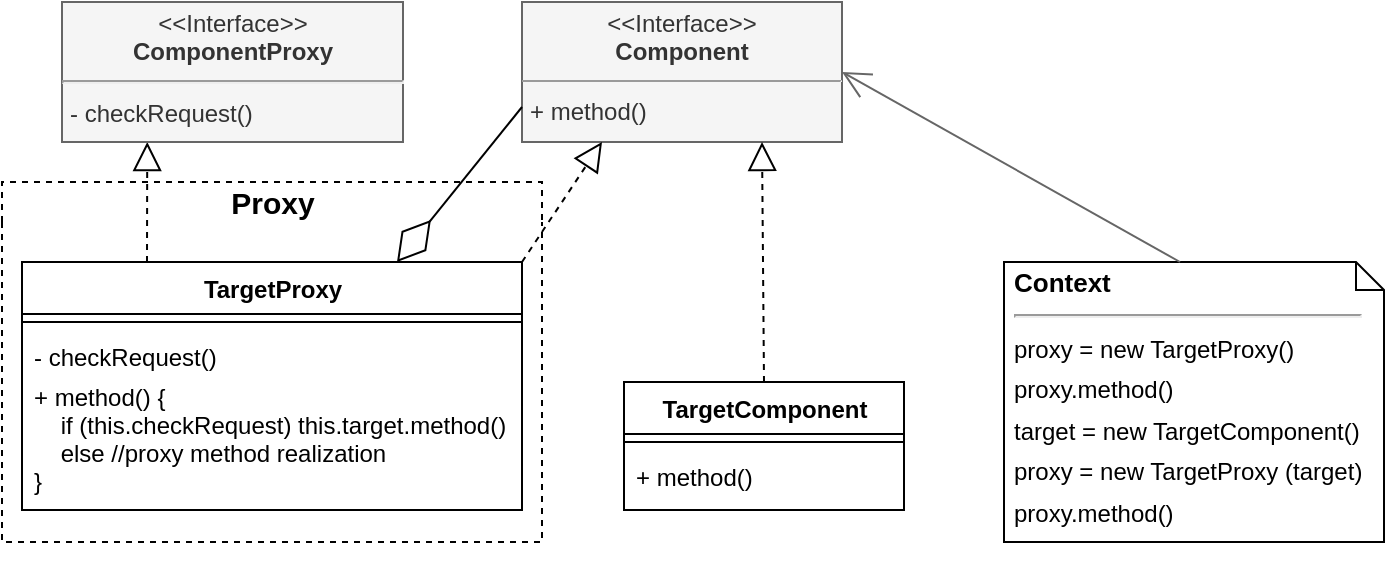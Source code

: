 <mxfile version="13.7.8" type="device"><diagram id="Mc02vGGFIfTnQQPVN4OX" name="Страница 1"><mxGraphModel dx="905" dy="672" grid="0" gridSize="10" guides="1" tooltips="1" connect="1" arrows="1" fold="1" page="0" pageScale="1" pageWidth="827" pageHeight="1169" math="0" shadow="0"><root><mxCell id="0"/><mxCell id="1" parent="0"/><mxCell id="oZI8sNnL-pfkXHT647tD-39" value="&lt;p style=&quot;margin: 4px 0px 0px ; text-align: center ; line-height: 120%&quot;&gt;&lt;span&gt;&amp;lt;&amp;lt;Interface&amp;gt;&amp;gt;&lt;/span&gt;&lt;br&gt;&lt;b&gt;Component&lt;/b&gt;&lt;/p&gt;&lt;hr size=&quot;1&quot;&gt;&lt;p style=&quot;margin: 0px 0px 0px 4px ; line-height: 160%&quot;&gt;+ method()&lt;/p&gt;" style="verticalAlign=top;align=left;overflow=fill;fontSize=12;fontFamily=Helvetica;html=1;rounded=0;shadow=0;glass=0;comic=0;labelBackgroundColor=none;labelBorderColor=none;imageAspect=1;noLabel=0;portConstraintRotation=0;snapToPoint=0;container=1;dropTarget=1;collapsible=0;autosize=0;spacingLeft=0;spacingRight=0;fontStyle=0;fillColor=#f5f5f5;strokeColor=#666666;fontColor=#333333;" parent="1" vertex="1"><mxGeometry x="329" y="20" width="160" height="70" as="geometry"/></mxCell><mxCell id="oZI8sNnL-pfkXHT647tD-40" value="" style="endArrow=block;dashed=1;endFill=0;endSize=12;html=1;exitX=0.5;exitY=0;exitDx=0;exitDy=0;entryX=0.75;entryY=1;entryDx=0;entryDy=0;" parent="1" source="oZI8sNnL-pfkXHT647tD-55" target="oZI8sNnL-pfkXHT647tD-39" edge="1"><mxGeometry width="160" relative="1" as="geometry"><mxPoint x="362" y="-884" as="sourcePoint"/><mxPoint x="410" y="-120" as="targetPoint"/></mxGeometry></mxCell><mxCell id="oZI8sNnL-pfkXHT647tD-41" value="" style="endArrow=diamondThin;endFill=0;endSize=24;html=1;exitX=0;exitY=0.75;exitDx=0;exitDy=0;entryX=0.75;entryY=0;entryDx=0;entryDy=0;" parent="1" source="oZI8sNnL-pfkXHT647tD-39" target="oZI8sNnL-pfkXHT647tD-43" edge="1"><mxGeometry width="160" relative="1" as="geometry"><mxPoint x="572" y="-785" as="sourcePoint"/><mxPoint x="381" y="125.0" as="targetPoint"/></mxGeometry></mxCell><mxCell id="oZI8sNnL-pfkXHT647tD-42" value="Proxy" style="swimlane;html=1;horizontal=1;startSize=20;fillColor=none;strokeColor=#000000;rounded=0;comic=0;fontSize=15;dashed=1;swimlaneLine=0;shadow=0;glass=0;perimeterSpacing=0;collapsible=0;" parent="1" vertex="1"><mxGeometry x="69" y="110" width="270" height="180" as="geometry"><mxRectangle x="140" y="100" width="100" height="20" as="alternateBounds"/></mxGeometry></mxCell><mxCell id="oZI8sNnL-pfkXHT647tD-43" value="TargetProxy" style="swimlane;fontStyle=1;align=center;verticalAlign=top;childLayout=stackLayout;horizontal=1;startSize=26;horizontalStack=0;resizeParent=1;resizeParentMax=0;resizeLast=0;collapsible=0;marginBottom=0;rounded=0;shadow=0;glass=0;comic=0;strokeWidth=1;fontSize=12;labelBackgroundColor=none;fillColor=#ffffff;html=1;" parent="oZI8sNnL-pfkXHT647tD-42" vertex="1"><mxGeometry x="10" y="40" width="250" height="124" as="geometry"/></mxCell><mxCell id="oZI8sNnL-pfkXHT647tD-45" value="" style="line;strokeWidth=1;fillColor=none;align=left;verticalAlign=middle;spacingTop=-1;spacingLeft=3;spacingRight=3;rotatable=0;labelPosition=right;points=[];portConstraint=eastwest;" parent="oZI8sNnL-pfkXHT647tD-43" vertex="1"><mxGeometry y="26" width="250" height="8" as="geometry"/></mxCell><mxCell id="oZI8sNnL-pfkXHT647tD-47" value="- checkRequest()" style="text;strokeColor=none;fillColor=none;align=left;verticalAlign=top;spacingLeft=4;spacingRight=4;overflow=hidden;rotatable=0;points=[[0,0.5],[1,0.5]];portConstraint=eastwest;" parent="oZI8sNnL-pfkXHT647tD-43" vertex="1"><mxGeometry y="34" width="250" height="20" as="geometry"/></mxCell><mxCell id="oZI8sNnL-pfkXHT647tD-48" value="+ method() {&#10;    if (this.checkRequest) this.target.method()&#10;    else //proxy method realization&#10;}" style="text;strokeColor=none;fillColor=none;align=left;verticalAlign=top;spacingLeft=4;spacingRight=4;overflow=hidden;rotatable=0;points=[[0,0.5],[1,0.5]];portConstraint=eastwest;" parent="oZI8sNnL-pfkXHT647tD-43" vertex="1"><mxGeometry y="54" width="250" height="70" as="geometry"/></mxCell><mxCell id="oZI8sNnL-pfkXHT647tD-50" value="&lt;p style=&quot;line-height: 20%&quot;&gt;Context&lt;br&gt;&lt;/p&gt;&lt;hr&gt;&lt;span style=&quot;font-size: 12px ; font-weight: 400 ; line-height: 170%&quot;&gt;proxy = new TargetProxy()&lt;br&gt;proxy.method()&lt;br&gt;&lt;/span&gt;&lt;font style=&quot;font-size: 12px&quot;&gt;&lt;span style=&quot;font-weight: normal ; line-height: 170%&quot;&gt;target = new TargetComponent()&lt;br&gt;proxy = new TargetProxy (target)&lt;br&gt;proxy.method()&lt;/span&gt;&lt;/font&gt;&lt;br&gt;&lt;p&gt;&lt;/p&gt;" style="shape=note;size=14;verticalAlign=top;align=left;spacingTop=-13;rounded=0;shadow=0;glass=0;comic=0;strokeColor=#000000;fillColor=none;fontSize=13;fontStyle=1;labelBorderColor=none;whiteSpace=wrap;html=1;spacingLeft=0;spacingBottom=0;spacingRight=0;spacing=5;labelBackgroundColor=none;" parent="1" vertex="1"><mxGeometry x="570" y="150" width="190" height="140" as="geometry"/></mxCell><mxCell id="oZI8sNnL-pfkXHT647tD-51" value="" style="endArrow=open;endFill=1;endSize=12;html=1;exitX=0;exitY=0;exitDx=88;exitDy=0;exitPerimeter=0;strokeColor=#666666;entryX=1;entryY=0.5;entryDx=0;entryDy=0;" parent="1" source="oZI8sNnL-pfkXHT647tD-50" target="oZI8sNnL-pfkXHT647tD-39" edge="1"><mxGeometry width="160" relative="1" as="geometry"><mxPoint x="512" y="-830" as="sourcePoint"/><mxPoint x="332" y="340" as="targetPoint"/></mxGeometry></mxCell><mxCell id="oZI8sNnL-pfkXHT647tD-52" value="" style="endArrow=block;dashed=1;endFill=0;endSize=12;html=1;exitX=0.25;exitY=0;exitDx=0;exitDy=0;entryX=0.25;entryY=1;entryDx=0;entryDy=0;" parent="1" source="oZI8sNnL-pfkXHT647tD-43" target="oZI8sNnL-pfkXHT647tD-53" edge="1"><mxGeometry width="160" relative="1" as="geometry"><mxPoint x="491" y="210" as="sourcePoint"/><mxPoint x="102" y="-27" as="targetPoint"/></mxGeometry></mxCell><mxCell id="oZI8sNnL-pfkXHT647tD-53" value="&lt;p style=&quot;margin: 4px 0px 0px ; text-align: center ; line-height: 120%&quot;&gt;&lt;span&gt;&amp;lt;&amp;lt;Interface&amp;gt;&amp;gt;&lt;/span&gt;&lt;br&gt;&lt;b&gt;ComponentProxy&lt;/b&gt;&lt;/p&gt;&lt;hr&gt;&lt;p style=&quot;margin: 0px 0px 0px 4px ; line-height: 160%&quot;&gt;&lt;span&gt;- checkRequest()&lt;/span&gt;&lt;/p&gt;" style="verticalAlign=top;align=left;overflow=fill;fontSize=12;fontFamily=Helvetica;html=1;rounded=0;shadow=0;glass=0;comic=0;labelBackgroundColor=none;labelBorderColor=none;imageAspect=1;noLabel=0;portConstraintRotation=0;snapToPoint=0;container=1;dropTarget=1;collapsible=0;autosize=0;spacingLeft=0;spacingRight=0;fontStyle=0;fillColor=#f5f5f5;strokeColor=#666666;fontColor=#333333;" parent="1" vertex="1"><mxGeometry x="99" y="20" width="170.5" height="70" as="geometry"/></mxCell><mxCell id="oZI8sNnL-pfkXHT647tD-54" value="" style="endArrow=block;dashed=1;endFill=0;endSize=12;html=1;exitX=1;exitY=0;exitDx=0;exitDy=0;entryX=0.25;entryY=1;entryDx=0;entryDy=0;" parent="1" source="oZI8sNnL-pfkXHT647tD-43" target="oZI8sNnL-pfkXHT647tD-39" edge="1"><mxGeometry width="160" relative="1" as="geometry"><mxPoint x="242" y="90" as="sourcePoint"/><mxPoint x="402" y="90" as="targetPoint"/></mxGeometry></mxCell><mxCell id="oZI8sNnL-pfkXHT647tD-55" value="TargetComponent" style="swimlane;fontStyle=1;align=center;verticalAlign=top;childLayout=stackLayout;horizontal=1;startSize=26;horizontalStack=0;resizeParent=1;resizeParentMax=0;resizeLast=0;collapsible=0;marginBottom=0;rounded=0;shadow=0;glass=0;comic=0;strokeWidth=1;fontSize=12;labelBackgroundColor=none;fillColor=#ffffff;html=1;" parent="1" vertex="1"><mxGeometry x="380" y="210" width="140" height="64" as="geometry"/></mxCell><mxCell id="oZI8sNnL-pfkXHT647tD-56" value="" style="line;strokeWidth=1;fillColor=none;align=left;verticalAlign=middle;spacingTop=-1;spacingLeft=3;spacingRight=3;rotatable=0;labelPosition=right;points=[];portConstraint=eastwest;" parent="oZI8sNnL-pfkXHT647tD-55" vertex="1"><mxGeometry y="26" width="140" height="8" as="geometry"/></mxCell><mxCell id="oZI8sNnL-pfkXHT647tD-57" value="+ method()" style="text;strokeColor=none;fillColor=none;align=left;verticalAlign=top;spacingLeft=4;spacingRight=4;overflow=hidden;rotatable=0;points=[[0,0.5],[1,0.5]];portConstraint=eastwest;" parent="oZI8sNnL-pfkXHT647tD-55" vertex="1"><mxGeometry y="34" width="140" height="30" as="geometry"/></mxCell></root></mxGraphModel></diagram></mxfile>